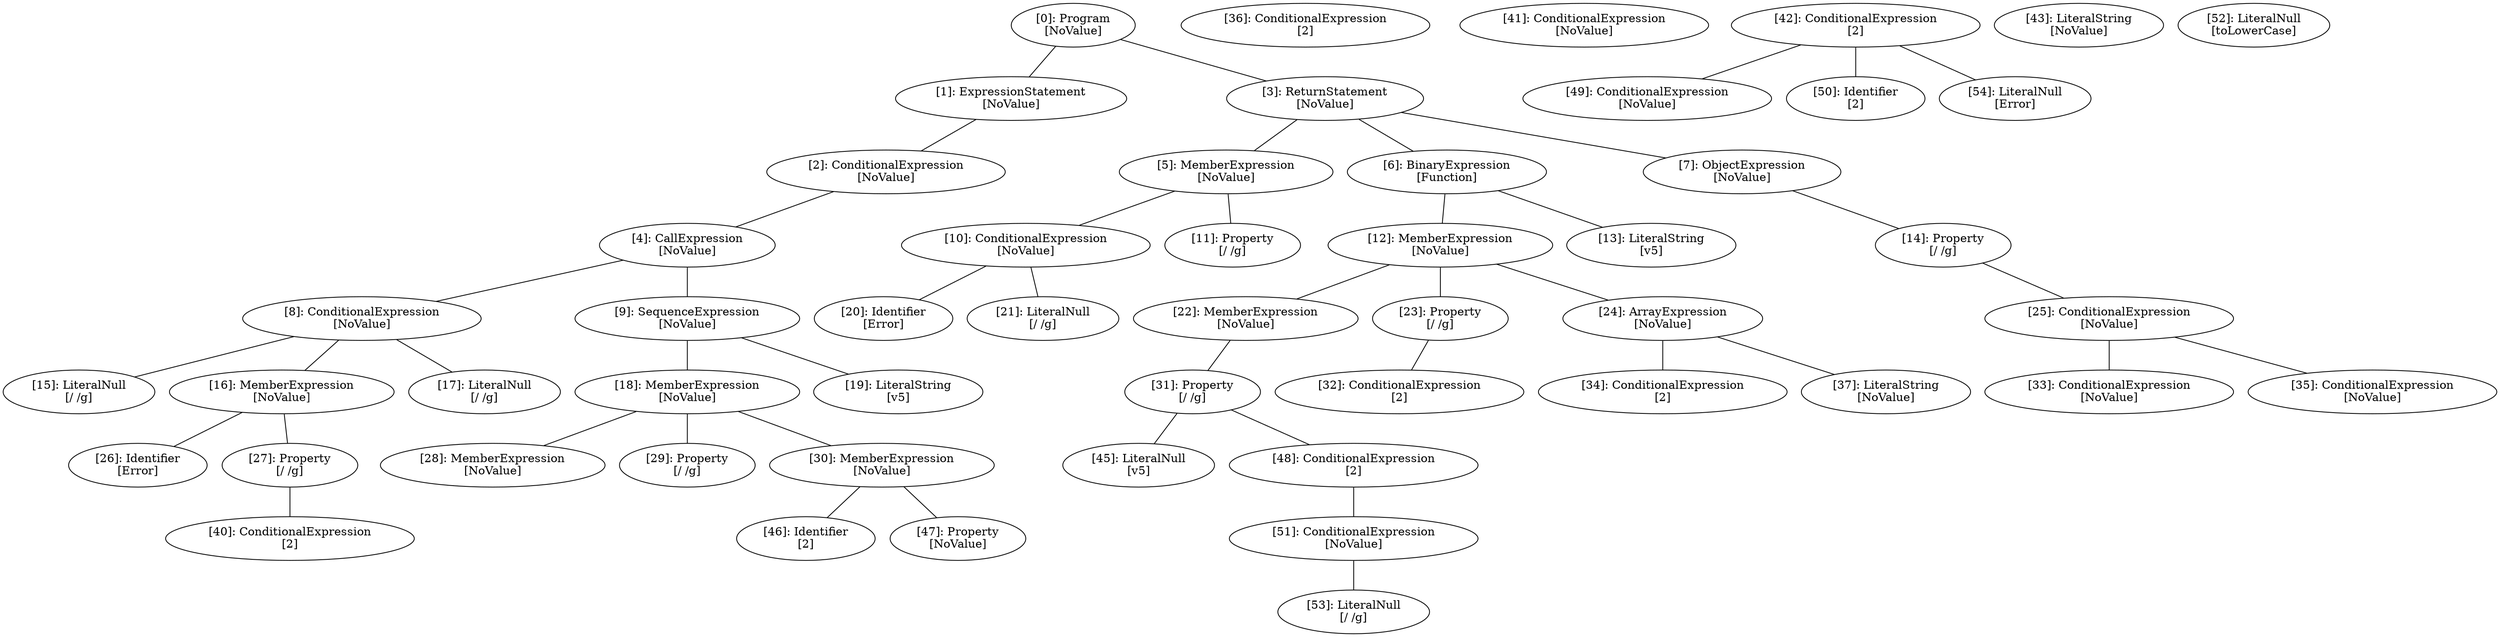 // Result
graph {
	0 [label="[0]: Program
[NoValue]"]
	1 [label="[1]: ExpressionStatement
[NoValue]"]
	2 [label="[2]: ConditionalExpression
[NoValue]"]
	3 [label="[3]: ReturnStatement
[NoValue]"]
	4 [label="[4]: CallExpression
[NoValue]"]
	5 [label="[5]: MemberExpression
[NoValue]"]
	6 [label="[6]: BinaryExpression
[Function]"]
	7 [label="[7]: ObjectExpression
[NoValue]"]
	8 [label="[8]: ConditionalExpression
[NoValue]"]
	9 [label="[9]: SequenceExpression
[NoValue]"]
	10 [label="[10]: ConditionalExpression
[NoValue]"]
	11 [label="[11]: Property
[/ /g]"]
	12 [label="[12]: MemberExpression
[NoValue]"]
	13 [label="[13]: LiteralString
[v5]"]
	14 [label="[14]: Property
[/ /g]"]
	15 [label="[15]: LiteralNull
[/ /g]"]
	16 [label="[16]: MemberExpression
[NoValue]"]
	17 [label="[17]: LiteralNull
[/ /g]"]
	18 [label="[18]: MemberExpression
[NoValue]"]
	19 [label="[19]: LiteralString
[v5]"]
	20 [label="[20]: Identifier
[Error]"]
	21 [label="[21]: LiteralNull
[/ /g]"]
	22 [label="[22]: MemberExpression
[NoValue]"]
	23 [label="[23]: Property
[/ /g]"]
	24 [label="[24]: ArrayExpression
[NoValue]"]
	25 [label="[25]: ConditionalExpression
[NoValue]"]
	26 [label="[26]: Identifier
[Error]"]
	27 [label="[27]: Property
[/ /g]"]
	28 [label="[28]: MemberExpression
[NoValue]"]
	29 [label="[29]: Property
[/ /g]"]
	30 [label="[30]: MemberExpression
[NoValue]"]
	31 [label="[31]: Property
[/ /g]"]
	32 [label="[32]: ConditionalExpression
[2]"]
	33 [label="[33]: ConditionalExpression
[NoValue]"]
	34 [label="[34]: ConditionalExpression
[2]"]
	35 [label="[35]: ConditionalExpression
[NoValue]"]
	36 [label="[36]: ConditionalExpression
[2]"]
	37 [label="[37]: LiteralString
[NoValue]"]
	40 [label="[40]: ConditionalExpression
[2]"]
	41 [label="[41]: ConditionalExpression
[NoValue]"]
	42 [label="[42]: ConditionalExpression
[2]"]
	43 [label="[43]: LiteralString
[NoValue]"]
	45 [label="[45]: LiteralNull
[v5]"]
	46 [label="[46]: Identifier
[2]"]
	47 [label="[47]: Property
[NoValue]"]
	48 [label="[48]: ConditionalExpression
[2]"]
	49 [label="[49]: ConditionalExpression
[NoValue]"]
	50 [label="[50]: Identifier
[2]"]
	51 [label="[51]: ConditionalExpression
[NoValue]"]
	52 [label="[52]: LiteralNull
[toLowerCase]"]
	53 [label="[53]: LiteralNull
[/ /g]"]
	54 [label="[54]: LiteralNull
[Error]"]
	0 -- 1
	0 -- 3
	1 -- 2
	2 -- 4
	3 -- 5
	3 -- 6
	3 -- 7
	4 -- 8
	4 -- 9
	5 -- 10
	5 -- 11
	6 -- 12
	6 -- 13
	7 -- 14
	8 -- 15
	8 -- 16
	8 -- 17
	9 -- 18
	9 -- 19
	10 -- 20
	10 -- 21
	12 -- 22
	12 -- 23
	12 -- 24
	14 -- 25
	16 -- 26
	16 -- 27
	18 -- 28
	18 -- 29
	18 -- 30
	22 -- 31
	23 -- 32
	24 -- 34
	24 -- 37
	25 -- 33
	25 -- 35
	27 -- 40
	30 -- 46
	30 -- 47
	31 -- 45
	31 -- 48
	42 -- 49
	42 -- 50
	42 -- 54
	48 -- 51
	51 -- 53
}
